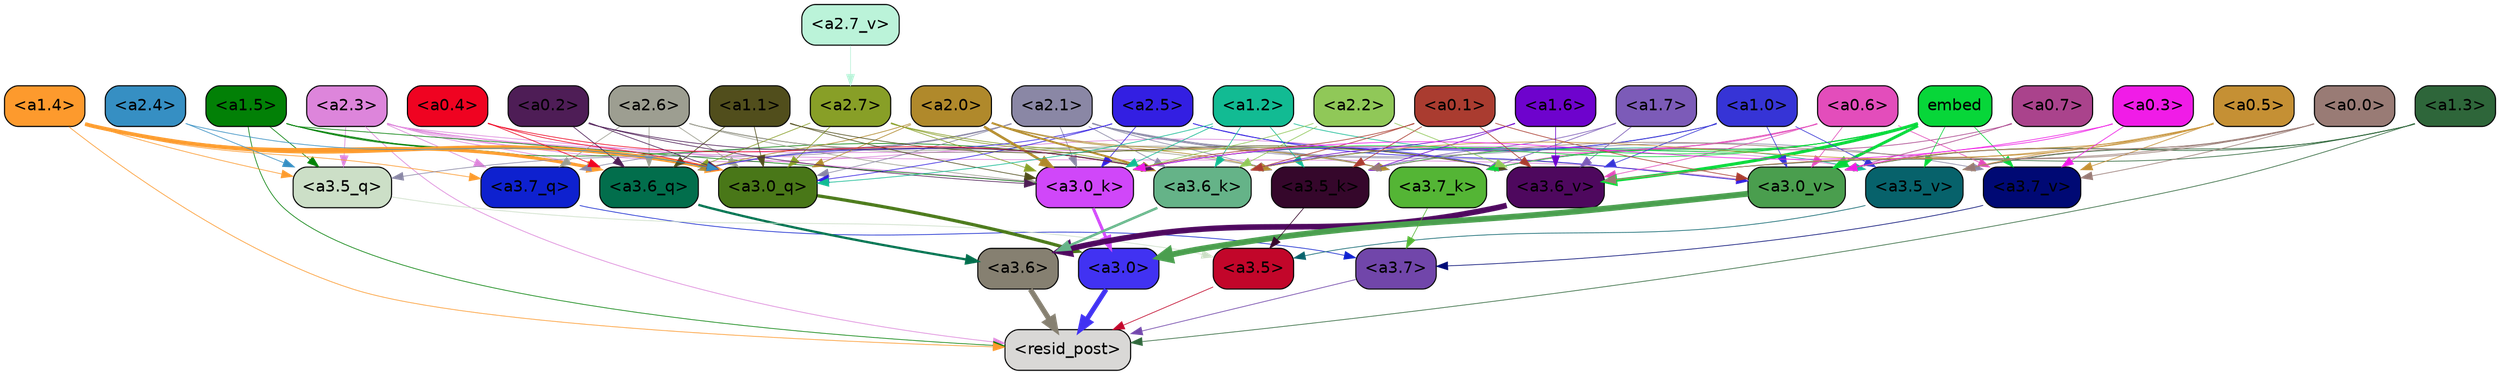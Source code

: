 strict digraph "" {
	graph [bgcolor=transparent,
		layout=dot,
		overlap=false,
		splines=true
	];
	"<a3.7>"	[color=black,
		fillcolor="#7146aa",
		fontname=Helvetica,
		shape=box,
		style="filled, rounded"];
	"<resid_post>"	[color=black,
		fillcolor="#d9d8d6",
		fontname=Helvetica,
		shape=box,
		style="filled, rounded"];
	"<a3.7>" -> "<resid_post>"	[color="#7146aa",
		penwidth=0.6239100098609924];
	"<a3.6>"	[color=black,
		fillcolor="#868071",
		fontname=Helvetica,
		shape=box,
		style="filled, rounded"];
	"<a3.6>" -> "<resid_post>"	[color="#868071",
		penwidth=4.569062113761902];
	"<a3.5>"	[color=black,
		fillcolor="#c2062a",
		fontname=Helvetica,
		shape=box,
		style="filled, rounded"];
	"<a3.5>" -> "<resid_post>"	[color="#c2062a",
		penwidth=0.6];
	"<a3.0>"	[color=black,
		fillcolor="#4132f2",
		fontname=Helvetica,
		shape=box,
		style="filled, rounded"];
	"<a3.0>" -> "<resid_post>"	[color="#4132f2",
		penwidth=4.283544182777405];
	"<a2.3>"	[color=black,
		fillcolor="#dd85db",
		fontname=Helvetica,
		shape=box,
		style="filled, rounded"];
	"<a2.3>" -> "<resid_post>"	[color="#dd85db",
		penwidth=0.6];
	"<a3.7_q>"	[color=black,
		fillcolor="#0e21cf",
		fontname=Helvetica,
		shape=box,
		style="filled, rounded"];
	"<a2.3>" -> "<a3.7_q>"	[color="#dd85db",
		penwidth=0.6];
	"<a3.6_q>"	[color=black,
		fillcolor="#026e4c",
		fontname=Helvetica,
		shape=box,
		style="filled, rounded"];
	"<a2.3>" -> "<a3.6_q>"	[color="#dd85db",
		penwidth=0.6];
	"<a3.5_q>"	[color=black,
		fillcolor="#ccdfc7",
		fontname=Helvetica,
		shape=box,
		style="filled, rounded"];
	"<a2.3>" -> "<a3.5_q>"	[color="#dd85db",
		penwidth=0.6];
	"<a3.0_q>"	[color=black,
		fillcolor="#497718",
		fontname=Helvetica,
		shape=box,
		style="filled, rounded"];
	"<a2.3>" -> "<a3.0_q>"	[color="#dd85db",
		penwidth=0.6];
	"<a3.0_k>"	[color=black,
		fillcolor="#d047f9",
		fontname=Helvetica,
		shape=box,
		style="filled, rounded"];
	"<a2.3>" -> "<a3.0_k>"	[color="#dd85db",
		penwidth=0.6];
	"<a3.6_v>"	[color=black,
		fillcolor="#4e085e",
		fontname=Helvetica,
		shape=box,
		style="filled, rounded"];
	"<a2.3>" -> "<a3.6_v>"	[color="#dd85db",
		penwidth=0.6];
	"<a3.5_v>"	[color=black,
		fillcolor="#07626b",
		fontname=Helvetica,
		shape=box,
		style="filled, rounded"];
	"<a2.3>" -> "<a3.5_v>"	[color="#dd85db",
		penwidth=0.6];
	"<a3.0_v>"	[color=black,
		fillcolor="#4a9e4e",
		fontname=Helvetica,
		shape=box,
		style="filled, rounded"];
	"<a2.3>" -> "<a3.0_v>"	[color="#dd85db",
		penwidth=0.6];
	"<a1.5>"	[color=black,
		fillcolor="#028006",
		fontname=Helvetica,
		shape=box,
		style="filled, rounded"];
	"<a1.5>" -> "<resid_post>"	[color="#028006",
		penwidth=0.6];
	"<a1.5>" -> "<a3.6_q>"	[color="#028006",
		penwidth=0.6];
	"<a1.5>" -> "<a3.5_q>"	[color="#028006",
		penwidth=0.6];
	"<a1.5>" -> "<a3.0_q>"	[color="#028006",
		penwidth=0.6];
	"<a3.6_k>"	[color=black,
		fillcolor="#65b388",
		fontname=Helvetica,
		shape=box,
		style="filled, rounded"];
	"<a1.5>" -> "<a3.6_k>"	[color="#028006",
		penwidth=0.6];
	"<a1.5>" -> "<a3.0_k>"	[color="#028006",
		penwidth=0.6];
	"<a1.4>"	[color=black,
		fillcolor="#fd9a2d",
		fontname=Helvetica,
		shape=box,
		style="filled, rounded"];
	"<a1.4>" -> "<resid_post>"	[color="#fd9a2d",
		penwidth=0.6];
	"<a1.4>" -> "<a3.7_q>"	[color="#fd9a2d",
		penwidth=0.6];
	"<a1.4>" -> "<a3.6_q>"	[color="#fd9a2d",
		penwidth=2.7536282539367676];
	"<a1.4>" -> "<a3.5_q>"	[color="#fd9a2d",
		penwidth=0.6];
	"<a1.4>" -> "<a3.0_q>"	[color="#fd9a2d",
		penwidth=3.3369133472442627];
	"<a1.3>"	[color=black,
		fillcolor="#2e663a",
		fontname=Helvetica,
		shape=box,
		style="filled, rounded"];
	"<a1.3>" -> "<resid_post>"	[color="#2e663a",
		penwidth=0.6];
	"<a1.3>" -> "<a3.6_v>"	[color="#2e663a",
		penwidth=0.6];
	"<a1.3>" -> "<a3.5_v>"	[color="#2e663a",
		penwidth=0.6];
	"<a1.3>" -> "<a3.0_v>"	[color="#2e663a",
		penwidth=0.6];
	"<a3.7_q>" -> "<a3.7>"	[color="#0e21cf",
		penwidth=0.6];
	"<a3.6_q>" -> "<a3.6>"	[color="#026e4c",
		penwidth=2.0344843566417694];
	"<a3.5_q>" -> "<a3.5>"	[color="#ccdfc7",
		penwidth=0.6];
	"<a3.0_q>" -> "<a3.0>"	[color="#497718",
		penwidth=2.863015294075012];
	"<a3.7_k>"	[color=black,
		fillcolor="#54b535",
		fontname=Helvetica,
		shape=box,
		style="filled, rounded"];
	"<a3.7_k>" -> "<a3.7>"	[color="#54b535",
		penwidth=0.6];
	"<a3.6_k>" -> "<a3.6>"	[color="#65b388",
		penwidth=2.1770318150520325];
	"<a3.5_k>"	[color=black,
		fillcolor="#35072b",
		fontname=Helvetica,
		shape=box,
		style="filled, rounded"];
	"<a3.5_k>" -> "<a3.5>"	[color="#35072b",
		penwidth=0.6];
	"<a3.0_k>" -> "<a3.0>"	[color="#d047f9",
		penwidth=2.6323853135108948];
	"<a3.7_v>"	[color=black,
		fillcolor="#000974",
		fontname=Helvetica,
		shape=box,
		style="filled, rounded"];
	"<a3.7_v>" -> "<a3.7>"	[color="#000974",
		penwidth=0.6];
	"<a3.6_v>" -> "<a3.6>"	[color="#4e085e",
		penwidth=4.972373723983765];
	"<a3.5_v>" -> "<a3.5>"	[color="#07626b",
		penwidth=0.6];
	"<a3.0_v>" -> "<a3.0>"	[color="#4a9e4e",
		penwidth=5.1638524532318115];
	"<a2.6>"	[color=black,
		fillcolor="#9d9e91",
		fontname=Helvetica,
		shape=box,
		style="filled, rounded"];
	"<a2.6>" -> "<a3.7_q>"	[color="#9d9e91",
		penwidth=0.6];
	"<a2.6>" -> "<a3.6_q>"	[color="#9d9e91",
		penwidth=0.6];
	"<a2.6>" -> "<a3.0_q>"	[color="#9d9e91",
		penwidth=0.6];
	"<a2.6>" -> "<a3.7_k>"	[color="#9d9e91",
		penwidth=0.6];
	"<a2.6>" -> "<a3.6_k>"	[color="#9d9e91",
		penwidth=0.6];
	"<a2.6>" -> "<a3.5_k>"	[color="#9d9e91",
		penwidth=0.6];
	"<a2.6>" -> "<a3.0_k>"	[color="#9d9e91",
		penwidth=0.6];
	"<a2.1>"	[color=black,
		fillcolor="#8a87a5",
		fontname=Helvetica,
		shape=box,
		style="filled, rounded"];
	"<a2.1>" -> "<a3.7_q>"	[color="#8a87a5",
		penwidth=0.6];
	"<a2.1>" -> "<a3.6_q>"	[color="#8a87a5",
		penwidth=0.6];
	"<a2.1>" -> "<a3.5_q>"	[color="#8a87a5",
		penwidth=0.6];
	"<a2.1>" -> "<a3.0_q>"	[color="#8a87a5",
		penwidth=0.6];
	"<a2.1>" -> "<a3.7_k>"	[color="#8a87a5",
		penwidth=0.6];
	"<a2.1>" -> "<a3.6_k>"	[color="#8a87a5",
		penwidth=0.6];
	"<a2.1>" -> "<a3.5_k>"	[color="#8a87a5",
		penwidth=0.6];
	"<a2.1>" -> "<a3.0_k>"	[color="#8a87a5",
		penwidth=0.6];
	"<a2.1>" -> "<a3.7_v>"	[color="#8a87a5",
		penwidth=0.6];
	"<a2.1>" -> "<a3.6_v>"	[color="#8a87a5",
		penwidth=0.6];
	"<a2.1>" -> "<a3.0_v>"	[color="#8a87a5",
		penwidth=0.6];
	"<a2.7>"	[color=black,
		fillcolor="#889f27",
		fontname=Helvetica,
		shape=box,
		style="filled, rounded"];
	"<a2.7>" -> "<a3.6_q>"	[color="#889f27",
		penwidth=0.6];
	"<a2.7>" -> "<a3.0_q>"	[color="#889f27",
		penwidth=0.6];
	"<a2.7>" -> "<a3.6_k>"	[color="#889f27",
		penwidth=0.6];
	"<a2.7>" -> "<a3.0_k>"	[color="#889f27",
		penwidth=0.6];
	"<a2.7>" -> "<a3.6_v>"	[color="#889f27",
		penwidth=0.6];
	"<a2.5>"	[color=black,
		fillcolor="#331fe2",
		fontname=Helvetica,
		shape=box,
		style="filled, rounded"];
	"<a2.5>" -> "<a3.6_q>"	[color="#331fe2",
		penwidth=0.6];
	"<a2.5>" -> "<a3.0_q>"	[color="#331fe2",
		penwidth=0.6];
	"<a2.5>" -> "<a3.0_k>"	[color="#331fe2",
		penwidth=0.6];
	"<a2.5>" -> "<a3.6_v>"	[color="#331fe2",
		penwidth=0.6];
	"<a2.5>" -> "<a3.0_v>"	[color="#331fe2",
		penwidth=0.6];
	"<a2.0>"	[color=black,
		fillcolor="#b0892b",
		fontname=Helvetica,
		shape=box,
		style="filled, rounded"];
	"<a2.0>" -> "<a3.6_q>"	[color="#b0892b",
		penwidth=0.6];
	"<a2.0>" -> "<a3.0_q>"	[color="#b0892b",
		penwidth=0.6];
	"<a2.0>" -> "<a3.7_k>"	[color="#b0892b",
		penwidth=0.6];
	"<a2.0>" -> "<a3.6_k>"	[color="#b0892b",
		penwidth=1.7047871947288513];
	"<a2.0>" -> "<a3.5_k>"	[color="#b0892b",
		penwidth=0.6];
	"<a2.0>" -> "<a3.0_k>"	[color="#b0892b",
		penwidth=2.239806979894638];
	"<a1.1>"	[color=black,
		fillcolor="#514e1c",
		fontname=Helvetica,
		shape=box,
		style="filled, rounded"];
	"<a1.1>" -> "<a3.6_q>"	[color="#514e1c",
		penwidth=0.6];
	"<a1.1>" -> "<a3.0_q>"	[color="#514e1c",
		penwidth=0.6];
	"<a1.1>" -> "<a3.0_k>"	[color="#514e1c",
		penwidth=0.6];
	"<a1.1>" -> "<a3.6_v>"	[color="#514e1c",
		penwidth=0.6];
	"<a0.4>"	[color=black,
		fillcolor="#ef0321",
		fontname=Helvetica,
		shape=box,
		style="filled, rounded"];
	"<a0.4>" -> "<a3.6_q>"	[color="#ef0321",
		penwidth=0.6];
	"<a0.4>" -> "<a3.0_q>"	[color="#ef0321",
		penwidth=0.6];
	"<a0.4>" -> "<a3.6_k>"	[color="#ef0321",
		penwidth=0.6];
	"<a0.2>"	[color=black,
		fillcolor="#4e1d56",
		fontname=Helvetica,
		shape=box,
		style="filled, rounded"];
	"<a0.2>" -> "<a3.6_q>"	[color="#4e1d56",
		penwidth=0.6];
	"<a0.2>" -> "<a3.0_q>"	[color="#4e1d56",
		penwidth=0.6];
	"<a0.2>" -> "<a3.6_k>"	[color="#4e1d56",
		penwidth=0.6];
	"<a0.2>" -> "<a3.0_k>"	[color="#4e1d56",
		penwidth=0.6];
	"<a2.4>"	[color=black,
		fillcolor="#368fc3",
		fontname=Helvetica,
		shape=box,
		style="filled, rounded"];
	"<a2.4>" -> "<a3.5_q>"	[color="#368fc3",
		penwidth=0.6];
	"<a2.4>" -> "<a3.0_q>"	[color="#368fc3",
		penwidth=0.6];
	"<a1.2>"	[color=black,
		fillcolor="#12bb93",
		fontname=Helvetica,
		shape=box,
		style="filled, rounded"];
	"<a1.2>" -> "<a3.0_q>"	[color="#12bb93",
		penwidth=0.6];
	"<a1.2>" -> "<a3.6_k>"	[color="#12bb93",
		penwidth=0.6];
	"<a1.2>" -> "<a3.5_k>"	[color="#12bb93",
		penwidth=0.6];
	"<a1.2>" -> "<a3.0_k>"	[color="#12bb93",
		penwidth=0.6];
	"<a1.2>" -> "<a3.5_v>"	[color="#12bb93",
		penwidth=0.6];
	"<a1.7>"	[color=black,
		fillcolor="#7c5bb8",
		fontname=Helvetica,
		shape=box,
		style="filled, rounded"];
	"<a1.7>" -> "<a3.7_k>"	[color="#7c5bb8",
		penwidth=0.6];
	"<a1.7>" -> "<a3.5_k>"	[color="#7c5bb8",
		penwidth=0.6];
	"<a1.7>" -> "<a3.6_v>"	[color="#7c5bb8",
		penwidth=0.6];
	"<a0.7>"	[color=black,
		fillcolor="#aa438c",
		fontname=Helvetica,
		shape=box,
		style="filled, rounded"];
	"<a0.7>" -> "<a3.7_k>"	[color="#aa438c",
		penwidth=0.6];
	"<a0.7>" -> "<a3.0_v>"	[color="#aa438c",
		penwidth=0.6];
	"<a0.6>"	[color=black,
		fillcolor="#e34dbb",
		fontname=Helvetica,
		shape=box,
		style="filled, rounded"];
	"<a0.6>" -> "<a3.7_k>"	[color="#e34dbb",
		penwidth=0.6];
	"<a0.6>" -> "<a3.6_k>"	[color="#e34dbb",
		penwidth=0.6];
	"<a0.6>" -> "<a3.0_k>"	[color="#e34dbb",
		penwidth=0.6];
	"<a0.6>" -> "<a3.7_v>"	[color="#e34dbb",
		penwidth=0.6];
	"<a0.6>" -> "<a3.6_v>"	[color="#e34dbb",
		penwidth=0.6];
	"<a0.6>" -> "<a3.0_v>"	[color="#e34dbb",
		penwidth=0.6];
	embed	[color=black,
		fillcolor="#07d639",
		fontname=Helvetica,
		shape=box,
		style="filled, rounded"];
	embed -> "<a3.7_k>"	[color="#07d639",
		penwidth=0.6];
	embed -> "<a3.6_k>"	[color="#07d639",
		penwidth=0.6];
	embed -> "<a3.5_k>"	[color="#07d639",
		penwidth=0.6];
	embed -> "<a3.0_k>"	[color="#07d639",
		penwidth=0.6];
	embed -> "<a3.7_v>"	[color="#07d639",
		penwidth=0.6];
	embed -> "<a3.6_v>"	[color="#07d639",
		penwidth=2.7369276881217957];
	embed -> "<a3.5_v>"	[color="#07d639",
		penwidth=0.6];
	embed -> "<a3.0_v>"	[color="#07d639",
		penwidth=2.5778204202651978];
	"<a2.2>"	[color=black,
		fillcolor="#90c858",
		fontname=Helvetica,
		shape=box,
		style="filled, rounded"];
	"<a2.2>" -> "<a3.6_k>"	[color="#90c858",
		penwidth=0.6];
	"<a2.2>" -> "<a3.0_k>"	[color="#90c858",
		penwidth=0.6];
	"<a2.2>" -> "<a3.6_v>"	[color="#90c858",
		penwidth=0.6];
	"<a1.6>"	[color=black,
		fillcolor="#6e03cd",
		fontname=Helvetica,
		shape=box,
		style="filled, rounded"];
	"<a1.6>" -> "<a3.6_k>"	[color="#6e03cd",
		penwidth=0.6];
	"<a1.6>" -> "<a3.5_k>"	[color="#6e03cd",
		penwidth=0.6];
	"<a1.6>" -> "<a3.6_v>"	[color="#6e03cd",
		penwidth=0.6];
	"<a1.0>"	[color=black,
		fillcolor="#3634d6",
		fontname=Helvetica,
		shape=box,
		style="filled, rounded"];
	"<a1.0>" -> "<a3.6_k>"	[color="#3634d6",
		penwidth=0.6];
	"<a1.0>" -> "<a3.0_k>"	[color="#3634d6",
		penwidth=0.6];
	"<a1.0>" -> "<a3.6_v>"	[color="#3634d6",
		penwidth=0.6];
	"<a1.0>" -> "<a3.5_v>"	[color="#3634d6",
		penwidth=0.6];
	"<a1.0>" -> "<a3.0_v>"	[color="#3634d6",
		penwidth=0.6];
	"<a0.5>"	[color=black,
		fillcolor="#c59034",
		fontname=Helvetica,
		shape=box,
		style="filled, rounded"];
	"<a0.5>" -> "<a3.6_k>"	[color="#c59034",
		penwidth=0.6];
	"<a0.5>" -> "<a3.7_v>"	[color="#c59034",
		penwidth=0.6];
	"<a0.5>" -> "<a3.6_v>"	[color="#c59034",
		penwidth=0.6];
	"<a0.5>" -> "<a3.5_v>"	[color="#c59034",
		penwidth=0.6];
	"<a0.5>" -> "<a3.0_v>"	[color="#c59034",
		penwidth=0.6];
	"<a0.1>"	[color=black,
		fillcolor="#aa3c30",
		fontname=Helvetica,
		shape=box,
		style="filled, rounded"];
	"<a0.1>" -> "<a3.6_k>"	[color="#aa3c30",
		penwidth=0.6];
	"<a0.1>" -> "<a3.5_k>"	[color="#aa3c30",
		penwidth=0.6];
	"<a0.1>" -> "<a3.0_k>"	[color="#aa3c30",
		penwidth=0.6];
	"<a0.1>" -> "<a3.6_v>"	[color="#aa3c30",
		penwidth=0.6];
	"<a0.1>" -> "<a3.0_v>"	[color="#aa3c30",
		penwidth=0.6];
	"<a0.0>"	[color=black,
		fillcolor="#997b75",
		fontname=Helvetica,
		shape=box,
		style="filled, rounded"];
	"<a0.0>" -> "<a3.5_k>"	[color="#997b75",
		penwidth=0.6];
	"<a0.0>" -> "<a3.7_v>"	[color="#997b75",
		penwidth=0.6];
	"<a0.0>" -> "<a3.6_v>"	[color="#997b75",
		penwidth=0.6];
	"<a0.0>" -> "<a3.5_v>"	[color="#997b75",
		penwidth=0.6];
	"<a0.0>" -> "<a3.0_v>"	[color="#997b75",
		penwidth=0.6];
	"<a0.3>"	[color=black,
		fillcolor="#f01ce7",
		fontname=Helvetica,
		shape=box,
		style="filled, rounded"];
	"<a0.3>" -> "<a3.0_k>"	[color="#f01ce7",
		penwidth=0.6];
	"<a0.3>" -> "<a3.7_v>"	[color="#f01ce7",
		penwidth=0.6];
	"<a0.3>" -> "<a3.0_v>"	[color="#f01ce7",
		penwidth=0.6];
	"<a2.7_v>"	[color=black,
		fillcolor="#bbf3d9",
		fontname=Helvetica,
		shape=box,
		style="filled, rounded"];
	"<a2.7_v>" -> "<a2.7>"	[color="#bbf3d9",
		penwidth=0.6];
}
